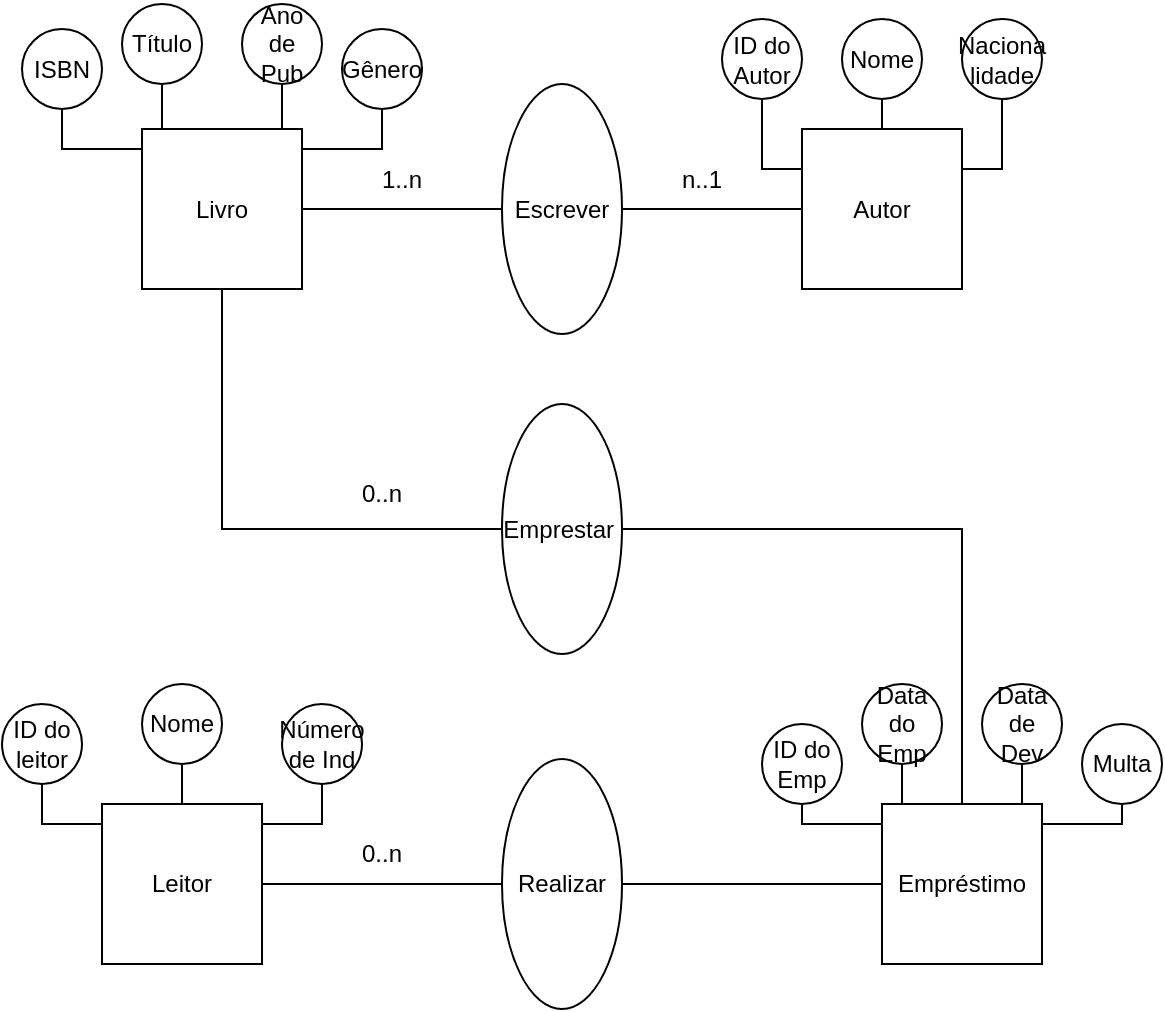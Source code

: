 <mxfile version="24.0.1" type="github">
  <diagram id="R2lEEEUBdFMjLlhIrx00" name="Page-1">
    <mxGraphModel dx="552" dy="943" grid="1" gridSize="10" guides="1" tooltips="1" connect="1" arrows="1" fold="1" page="1" pageScale="1" pageWidth="850" pageHeight="1100" math="0" shadow="0" extFonts="Permanent Marker^https://fonts.googleapis.com/css?family=Permanent+Marker">
      <root>
        <mxCell id="0" />
        <mxCell id="1" parent="0" />
        <mxCell id="i8BmRyPpJA35Fai7NgjP-94" style="edgeStyle=orthogonalEdgeStyle;rounded=0;orthogonalLoop=1;jettySize=auto;html=1;exitX=0.5;exitY=1;exitDx=0;exitDy=0;entryX=0;entryY=0.5;entryDx=0;entryDy=0;strokeColor=default;endArrow=none;endFill=0;" parent="1" source="i8BmRyPpJA35Fai7NgjP-80" target="i8BmRyPpJA35Fai7NgjP-91" edge="1">
          <mxGeometry relative="1" as="geometry">
            <Array as="points">
              <mxPoint x="190" y="352.5" />
              <mxPoint x="230" y="352.5" />
            </Array>
          </mxGeometry>
        </mxCell>
        <mxCell id="i8BmRyPpJA35Fai7NgjP-80" value="ISBN" style="ellipse;whiteSpace=wrap;html=1;aspect=fixed;" parent="1" vertex="1">
          <mxGeometry x="170" y="292.5" width="40" height="40" as="geometry" />
        </mxCell>
        <mxCell id="i8BmRyPpJA35Fai7NgjP-95" style="edgeStyle=orthogonalEdgeStyle;rounded=0;orthogonalLoop=1;jettySize=auto;html=1;exitX=0.5;exitY=1;exitDx=0;exitDy=0;entryX=0.125;entryY=0.25;entryDx=0;entryDy=0;entryPerimeter=0;" parent="1" source="i8BmRyPpJA35Fai7NgjP-88" target="i8BmRyPpJA35Fai7NgjP-91" edge="1">
          <mxGeometry relative="1" as="geometry" />
        </mxCell>
        <mxCell id="i8BmRyPpJA35Fai7NgjP-88" value="Título" style="ellipse;whiteSpace=wrap;html=1;aspect=fixed;" parent="1" vertex="1">
          <mxGeometry x="220" y="280" width="40" height="40" as="geometry" />
        </mxCell>
        <mxCell id="i8BmRyPpJA35Fai7NgjP-89" value="Ano de Pub" style="ellipse;whiteSpace=wrap;html=1;aspect=fixed;" parent="1" vertex="1">
          <mxGeometry x="280" y="280" width="40" height="40" as="geometry" />
        </mxCell>
        <mxCell id="i8BmRyPpJA35Fai7NgjP-142" style="edgeStyle=orthogonalEdgeStyle;rounded=0;orthogonalLoop=1;jettySize=auto;html=1;exitX=1;exitY=0.5;exitDx=0;exitDy=0;entryX=0;entryY=0.5;entryDx=0;entryDy=0;endArrow=none;endFill=0;" parent="1" source="i8BmRyPpJA35Fai7NgjP-91" target="i8BmRyPpJA35Fai7NgjP-141" edge="1">
          <mxGeometry relative="1" as="geometry" />
        </mxCell>
        <mxCell id="i8BmRyPpJA35Fai7NgjP-91" value="Livro" style="whiteSpace=wrap;html=1;aspect=fixed;" parent="1" vertex="1">
          <mxGeometry x="230" y="342.5" width="80" height="80" as="geometry" />
        </mxCell>
        <mxCell id="i8BmRyPpJA35Fai7NgjP-145" style="edgeStyle=orthogonalEdgeStyle;rounded=0;orthogonalLoop=1;jettySize=auto;html=1;exitX=0.5;exitY=1;exitDx=0;exitDy=0;entryX=1;entryY=0.25;entryDx=0;entryDy=0;endArrow=none;endFill=0;" parent="1" source="i8BmRyPpJA35Fai7NgjP-92" target="i8BmRyPpJA35Fai7NgjP-91" edge="1">
          <mxGeometry relative="1" as="geometry">
            <Array as="points">
              <mxPoint x="350" y="352.5" />
              <mxPoint x="310" y="352.5" />
            </Array>
          </mxGeometry>
        </mxCell>
        <mxCell id="i8BmRyPpJA35Fai7NgjP-92" value="Gênero" style="ellipse;whiteSpace=wrap;html=1;aspect=fixed;" parent="1" vertex="1">
          <mxGeometry x="330" y="292.5" width="40" height="40" as="geometry" />
        </mxCell>
        <mxCell id="i8BmRyPpJA35Fai7NgjP-101" style="edgeStyle=orthogonalEdgeStyle;rounded=0;orthogonalLoop=1;jettySize=auto;html=1;exitX=0.5;exitY=1;exitDx=0;exitDy=0;endArrow=none;endFill=0;" parent="1" source="i8BmRyPpJA35Fai7NgjP-89" edge="1">
          <mxGeometry relative="1" as="geometry">
            <mxPoint x="300" y="342.5" as="targetPoint" />
          </mxGeometry>
        </mxCell>
        <mxCell id="i8BmRyPpJA35Fai7NgjP-136" style="edgeStyle=orthogonalEdgeStyle;rounded=0;orthogonalLoop=1;jettySize=auto;html=1;exitX=0.5;exitY=1;exitDx=0;exitDy=0;entryX=0;entryY=0.25;entryDx=0;entryDy=0;endArrow=none;endFill=0;" parent="1" source="i8BmRyPpJA35Fai7NgjP-103" target="i8BmRyPpJA35Fai7NgjP-107" edge="1">
          <mxGeometry relative="1" as="geometry" />
        </mxCell>
        <mxCell id="i8BmRyPpJA35Fai7NgjP-103" value="ID do Autor" style="ellipse;whiteSpace=wrap;html=1;aspect=fixed;" parent="1" vertex="1">
          <mxGeometry x="520" y="287.5" width="40" height="40" as="geometry" />
        </mxCell>
        <mxCell id="i8BmRyPpJA35Fai7NgjP-137" style="edgeStyle=orthogonalEdgeStyle;rounded=0;orthogonalLoop=1;jettySize=auto;html=1;exitX=0.5;exitY=1;exitDx=0;exitDy=0;endArrow=none;endFill=0;" parent="1" source="i8BmRyPpJA35Fai7NgjP-105" target="i8BmRyPpJA35Fai7NgjP-107" edge="1">
          <mxGeometry relative="1" as="geometry" />
        </mxCell>
        <mxCell id="i8BmRyPpJA35Fai7NgjP-105" value="Nome" style="ellipse;whiteSpace=wrap;html=1;aspect=fixed;" parent="1" vertex="1">
          <mxGeometry x="580" y="287.5" width="40" height="40" as="geometry" />
        </mxCell>
        <mxCell id="i8BmRyPpJA35Fai7NgjP-134" style="edgeStyle=orthogonalEdgeStyle;rounded=0;orthogonalLoop=1;jettySize=auto;html=1;exitX=0.5;exitY=1;exitDx=0;exitDy=0;entryX=1;entryY=0.25;entryDx=0;entryDy=0;endArrow=none;endFill=0;" parent="1" source="i8BmRyPpJA35Fai7NgjP-106" target="i8BmRyPpJA35Fai7NgjP-107" edge="1">
          <mxGeometry relative="1" as="geometry" />
        </mxCell>
        <mxCell id="i8BmRyPpJA35Fai7NgjP-106" value="Naciona&lt;div&gt;&lt;span style=&quot;background-color: initial;&quot;&gt;lidade&lt;/span&gt;&lt;br&gt;&lt;/div&gt;" style="ellipse;whiteSpace=wrap;html=1;aspect=fixed;" parent="1" vertex="1">
          <mxGeometry x="640" y="287.5" width="40" height="40" as="geometry" />
        </mxCell>
        <mxCell id="i8BmRyPpJA35Fai7NgjP-107" value="Autor" style="whiteSpace=wrap;html=1;aspect=fixed;" parent="1" vertex="1">
          <mxGeometry x="560" y="342.5" width="80" height="80" as="geometry" />
        </mxCell>
        <mxCell id="i8BmRyPpJA35Fai7NgjP-133" style="edgeStyle=orthogonalEdgeStyle;rounded=0;orthogonalLoop=1;jettySize=auto;html=1;exitX=0.5;exitY=1;exitDx=0;exitDy=0;entryX=0;entryY=0.25;entryDx=0;entryDy=0;endArrow=none;endFill=0;" parent="1" source="i8BmRyPpJA35Fai7NgjP-113" target="i8BmRyPpJA35Fai7NgjP-117" edge="1">
          <mxGeometry relative="1" as="geometry">
            <Array as="points">
              <mxPoint x="180" y="690" />
              <mxPoint x="210" y="690" />
            </Array>
          </mxGeometry>
        </mxCell>
        <mxCell id="i8BmRyPpJA35Fai7NgjP-113" value="ID do leitor" style="ellipse;whiteSpace=wrap;html=1;aspect=fixed;" parent="1" vertex="1">
          <mxGeometry x="160" y="630" width="40" height="40" as="geometry" />
        </mxCell>
        <mxCell id="i8BmRyPpJA35Fai7NgjP-148" style="edgeStyle=orthogonalEdgeStyle;rounded=0;orthogonalLoop=1;jettySize=auto;html=1;exitX=0.5;exitY=1;exitDx=0;exitDy=0;entryX=0.5;entryY=0;entryDx=0;entryDy=0;endArrow=none;endFill=0;" parent="1" source="i8BmRyPpJA35Fai7NgjP-115" target="i8BmRyPpJA35Fai7NgjP-117" edge="1">
          <mxGeometry relative="1" as="geometry" />
        </mxCell>
        <mxCell id="i8BmRyPpJA35Fai7NgjP-115" value="Nome" style="ellipse;whiteSpace=wrap;html=1;aspect=fixed;" parent="1" vertex="1">
          <mxGeometry x="230" y="620" width="40" height="40" as="geometry" />
        </mxCell>
        <mxCell id="i8BmRyPpJA35Fai7NgjP-131" style="edgeStyle=orthogonalEdgeStyle;rounded=0;orthogonalLoop=1;jettySize=auto;html=1;exitX=0.5;exitY=1;exitDx=0;exitDy=0;entryX=1;entryY=0.25;entryDx=0;entryDy=0;endArrow=none;endFill=0;" parent="1" source="i8BmRyPpJA35Fai7NgjP-116" target="i8BmRyPpJA35Fai7NgjP-117" edge="1">
          <mxGeometry relative="1" as="geometry">
            <Array as="points">
              <mxPoint x="320" y="690" />
              <mxPoint x="290" y="690" />
            </Array>
          </mxGeometry>
        </mxCell>
        <mxCell id="i8BmRyPpJA35Fai7NgjP-116" value="Número de Ind" style="ellipse;whiteSpace=wrap;html=1;aspect=fixed;" parent="1" vertex="1">
          <mxGeometry x="300" y="630" width="40" height="40" as="geometry" />
        </mxCell>
        <mxCell id="i8BmRyPpJA35Fai7NgjP-117" value="Leitor" style="whiteSpace=wrap;html=1;aspect=fixed;" parent="1" vertex="1">
          <mxGeometry x="210" y="680" width="80" height="80" as="geometry" />
        </mxCell>
        <mxCell id="i8BmRyPpJA35Fai7NgjP-122" style="edgeStyle=orthogonalEdgeStyle;rounded=0;orthogonalLoop=1;jettySize=auto;html=1;exitX=0.5;exitY=1;exitDx=0;exitDy=0;entryX=0;entryY=0.5;entryDx=0;entryDy=0;strokeColor=default;endArrow=none;endFill=0;" parent="1" source="i8BmRyPpJA35Fai7NgjP-123" target="i8BmRyPpJA35Fai7NgjP-127" edge="1">
          <mxGeometry relative="1" as="geometry">
            <Array as="points">
              <mxPoint x="560" y="690" />
              <mxPoint x="600" y="690" />
            </Array>
          </mxGeometry>
        </mxCell>
        <mxCell id="i8BmRyPpJA35Fai7NgjP-123" value="ID do Emp" style="ellipse;whiteSpace=wrap;html=1;aspect=fixed;" parent="1" vertex="1">
          <mxGeometry x="540" y="640" width="40" height="40" as="geometry" />
        </mxCell>
        <mxCell id="i8BmRyPpJA35Fai7NgjP-124" style="edgeStyle=orthogonalEdgeStyle;rounded=0;orthogonalLoop=1;jettySize=auto;html=1;exitX=0.5;exitY=1;exitDx=0;exitDy=0;entryX=0.125;entryY=0.25;entryDx=0;entryDy=0;entryPerimeter=0;" parent="1" source="i8BmRyPpJA35Fai7NgjP-125" target="i8BmRyPpJA35Fai7NgjP-127" edge="1">
          <mxGeometry relative="1" as="geometry" />
        </mxCell>
        <mxCell id="i8BmRyPpJA35Fai7NgjP-125" value="Data do Emp" style="ellipse;whiteSpace=wrap;html=1;aspect=fixed;" parent="1" vertex="1">
          <mxGeometry x="590" y="620" width="40" height="40" as="geometry" />
        </mxCell>
        <mxCell id="i8BmRyPpJA35Fai7NgjP-126" value="Data de Dev" style="ellipse;whiteSpace=wrap;html=1;aspect=fixed;" parent="1" vertex="1">
          <mxGeometry x="650" y="620" width="40" height="40" as="geometry" />
        </mxCell>
        <mxCell id="i8BmRyPpJA35Fai7NgjP-155" style="edgeStyle=orthogonalEdgeStyle;rounded=0;orthogonalLoop=1;jettySize=auto;html=1;exitX=0.5;exitY=0;exitDx=0;exitDy=0;entryX=1;entryY=0.5;entryDx=0;entryDy=0;endArrow=none;endFill=0;" parent="1" source="i8BmRyPpJA35Fai7NgjP-127" target="i8BmRyPpJA35Fai7NgjP-154" edge="1">
          <mxGeometry relative="1" as="geometry" />
        </mxCell>
        <mxCell id="i8BmRyPpJA35Fai7NgjP-127" value="Empréstimo" style="whiteSpace=wrap;html=1;aspect=fixed;" parent="1" vertex="1">
          <mxGeometry x="600" y="680" width="80" height="80" as="geometry" />
        </mxCell>
        <mxCell id="i8BmRyPpJA35Fai7NgjP-128" style="edgeStyle=orthogonalEdgeStyle;rounded=0;orthogonalLoop=1;jettySize=auto;html=1;exitX=0.5;exitY=1;exitDx=0;exitDy=0;entryX=1;entryY=0.5;entryDx=0;entryDy=0;endArrow=none;endFill=0;" parent="1" source="i8BmRyPpJA35Fai7NgjP-129" target="i8BmRyPpJA35Fai7NgjP-127" edge="1">
          <mxGeometry relative="1" as="geometry">
            <Array as="points">
              <mxPoint x="720" y="690" />
              <mxPoint x="680" y="690" />
            </Array>
          </mxGeometry>
        </mxCell>
        <mxCell id="i8BmRyPpJA35Fai7NgjP-129" value="Multa" style="ellipse;whiteSpace=wrap;html=1;aspect=fixed;" parent="1" vertex="1">
          <mxGeometry x="700" y="640" width="40" height="40" as="geometry" />
        </mxCell>
        <mxCell id="i8BmRyPpJA35Fai7NgjP-130" style="edgeStyle=orthogonalEdgeStyle;rounded=0;orthogonalLoop=1;jettySize=auto;html=1;exitX=0.5;exitY=1;exitDx=0;exitDy=0;endArrow=none;endFill=0;" parent="1" source="i8BmRyPpJA35Fai7NgjP-126" edge="1">
          <mxGeometry relative="1" as="geometry">
            <mxPoint x="670" y="680" as="targetPoint" />
          </mxGeometry>
        </mxCell>
        <mxCell id="i8BmRyPpJA35Fai7NgjP-138" value="1..n" style="text;html=1;align=center;verticalAlign=middle;whiteSpace=wrap;rounded=0;" parent="1" vertex="1">
          <mxGeometry x="330" y="352.5" width="60" height="30" as="geometry" />
        </mxCell>
        <mxCell id="i8BmRyPpJA35Fai7NgjP-143" style="edgeStyle=orthogonalEdgeStyle;rounded=0;orthogonalLoop=1;jettySize=auto;html=1;exitX=1;exitY=0.5;exitDx=0;exitDy=0;endArrow=none;endFill=0;" parent="1" source="i8BmRyPpJA35Fai7NgjP-141" target="i8BmRyPpJA35Fai7NgjP-107" edge="1">
          <mxGeometry relative="1" as="geometry" />
        </mxCell>
        <mxCell id="i8BmRyPpJA35Fai7NgjP-141" value="Escrever" style="ellipse;whiteSpace=wrap;html=1;" parent="1" vertex="1">
          <mxGeometry x="410" y="320" width="60" height="125" as="geometry" />
        </mxCell>
        <mxCell id="i8BmRyPpJA35Fai7NgjP-144" value="n..1" style="text;html=1;align=center;verticalAlign=middle;whiteSpace=wrap;rounded=0;" parent="1" vertex="1">
          <mxGeometry x="480" y="352.5" width="60" height="30" as="geometry" />
        </mxCell>
        <mxCell id="i8BmRyPpJA35Fai7NgjP-153" style="edgeStyle=orthogonalEdgeStyle;rounded=0;orthogonalLoop=1;jettySize=auto;html=1;exitX=1;exitY=0.5;exitDx=0;exitDy=0;entryX=0;entryY=0.5;entryDx=0;entryDy=0;endArrow=none;endFill=0;" parent="1" source="i8BmRyPpJA35Fai7NgjP-150" target="i8BmRyPpJA35Fai7NgjP-127" edge="1">
          <mxGeometry relative="1" as="geometry" />
        </mxCell>
        <mxCell id="i8BmRyPpJA35Fai7NgjP-150" value="Realizar" style="ellipse;whiteSpace=wrap;html=1;" parent="1" vertex="1">
          <mxGeometry x="410" y="657.5" width="60" height="125" as="geometry" />
        </mxCell>
        <mxCell id="i8BmRyPpJA35Fai7NgjP-151" style="edgeStyle=orthogonalEdgeStyle;rounded=0;orthogonalLoop=1;jettySize=auto;html=1;exitX=1;exitY=0.5;exitDx=0;exitDy=0;endArrow=none;endFill=0;" parent="1" source="i8BmRyPpJA35Fai7NgjP-117" edge="1">
          <mxGeometry relative="1" as="geometry">
            <mxPoint x="410" y="720" as="targetPoint" />
            <Array as="points">
              <mxPoint x="407" y="720" />
            </Array>
          </mxGeometry>
        </mxCell>
        <mxCell id="i8BmRyPpJA35Fai7NgjP-152" value="0..n" style="text;html=1;align=center;verticalAlign=middle;whiteSpace=wrap;rounded=0;" parent="1" vertex="1">
          <mxGeometry x="320" y="690" width="60" height="30" as="geometry" />
        </mxCell>
        <mxCell id="i8BmRyPpJA35Fai7NgjP-156" style="edgeStyle=orthogonalEdgeStyle;rounded=0;orthogonalLoop=1;jettySize=auto;html=1;exitX=0;exitY=0.5;exitDx=0;exitDy=0;entryX=0.5;entryY=1;entryDx=0;entryDy=0;endArrow=none;endFill=0;" parent="1" source="i8BmRyPpJA35Fai7NgjP-154" target="i8BmRyPpJA35Fai7NgjP-91" edge="1">
          <mxGeometry relative="1" as="geometry" />
        </mxCell>
        <mxCell id="i8BmRyPpJA35Fai7NgjP-154" value="Emprestar&amp;nbsp;" style="ellipse;whiteSpace=wrap;html=1;" parent="1" vertex="1">
          <mxGeometry x="410" y="480" width="60" height="125" as="geometry" />
        </mxCell>
        <mxCell id="i8BmRyPpJA35Fai7NgjP-158" value="0..n" style="text;html=1;align=center;verticalAlign=middle;whiteSpace=wrap;rounded=0;" parent="1" vertex="1">
          <mxGeometry x="320" y="510" width="60" height="30" as="geometry" />
        </mxCell>
      </root>
    </mxGraphModel>
  </diagram>
</mxfile>
